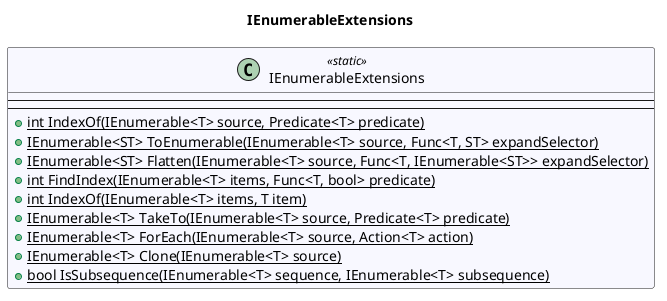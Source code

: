 @startuml IEnumerableExtensions
title IEnumerableExtensions
 class IEnumerableExtensions << static >> #GhostWhite {
---
---
+ {static} int IndexOf(IEnumerable<T> source, Predicate<T> predicate)
+ {static} IEnumerable<ST> ToEnumerable(IEnumerable<T> source, Func<T, ST> expandSelector)
+ {static} IEnumerable<ST> Flatten(IEnumerable<T> source, Func<T, IEnumerable<ST>> expandSelector)
+ {static} int FindIndex(IEnumerable<T> items, Func<T, bool> predicate)
+ {static} int IndexOf(IEnumerable<T> items, T item)
+ {static} IEnumerable<T> TakeTo(IEnumerable<T> source, Predicate<T> predicate)
+ {static} IEnumerable<T> ForEach(IEnumerable<T> source, Action<T> action)
+ {static} IEnumerable<T> Clone(IEnumerable<T> source)
+ {static} bool IsSubsequence(IEnumerable<T> sequence, IEnumerable<T> subsequence)
}
@enduml
